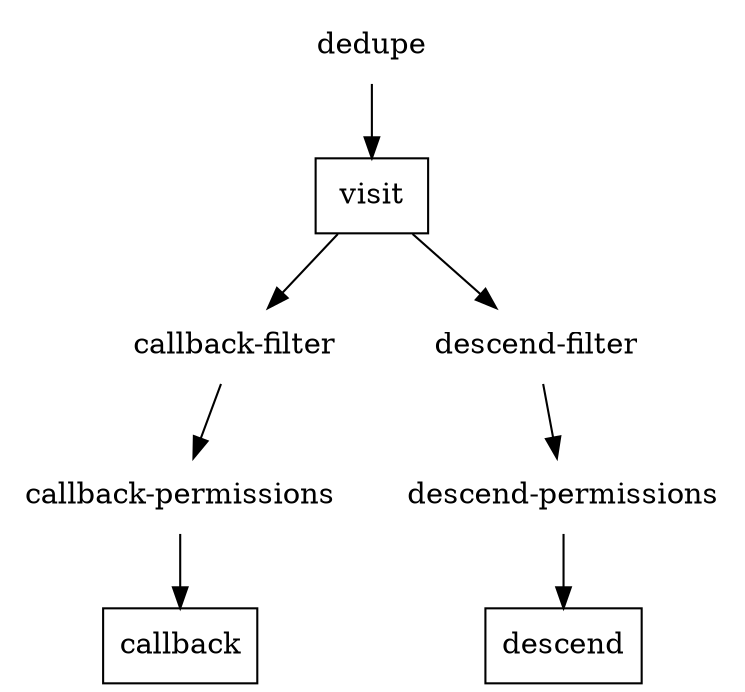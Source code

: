 digraph G {
   graph [ rankdir = "TD" ];
   node[ shape="none" ];

   {  rank="same"; dedupe }
   {  rank="same"; "visit" }
   {  rank="same"; "callback-filter", "descend-filter" }
   {  rank="same"; "callback-permissions", "descend-permissions" }
   {  rank="same"; callback, descend }

   dedupe -> "visit"
   "visit" -> "callback-filter" -> "callback-permissions" -> callback
   "visit" -> "descend-filter" -> "descend-permissions" -> descend

   visit    [ shape="box" ]
   callback [ shape="box" ]
   descend  [ shape="box" ]

}

